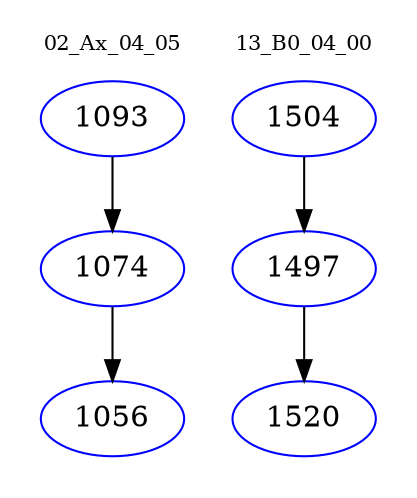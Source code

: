 digraph{
subgraph cluster_0 {
color = white
label = "02_Ax_04_05";
fontsize=10;
T0_1093 [label="1093", color="blue"]
T0_1093 -> T0_1074 [color="black"]
T0_1074 [label="1074", color="blue"]
T0_1074 -> T0_1056 [color="black"]
T0_1056 [label="1056", color="blue"]
}
subgraph cluster_1 {
color = white
label = "13_B0_04_00";
fontsize=10;
T1_1504 [label="1504", color="blue"]
T1_1504 -> T1_1497 [color="black"]
T1_1497 [label="1497", color="blue"]
T1_1497 -> T1_1520 [color="black"]
T1_1520 [label="1520", color="blue"]
}
}
